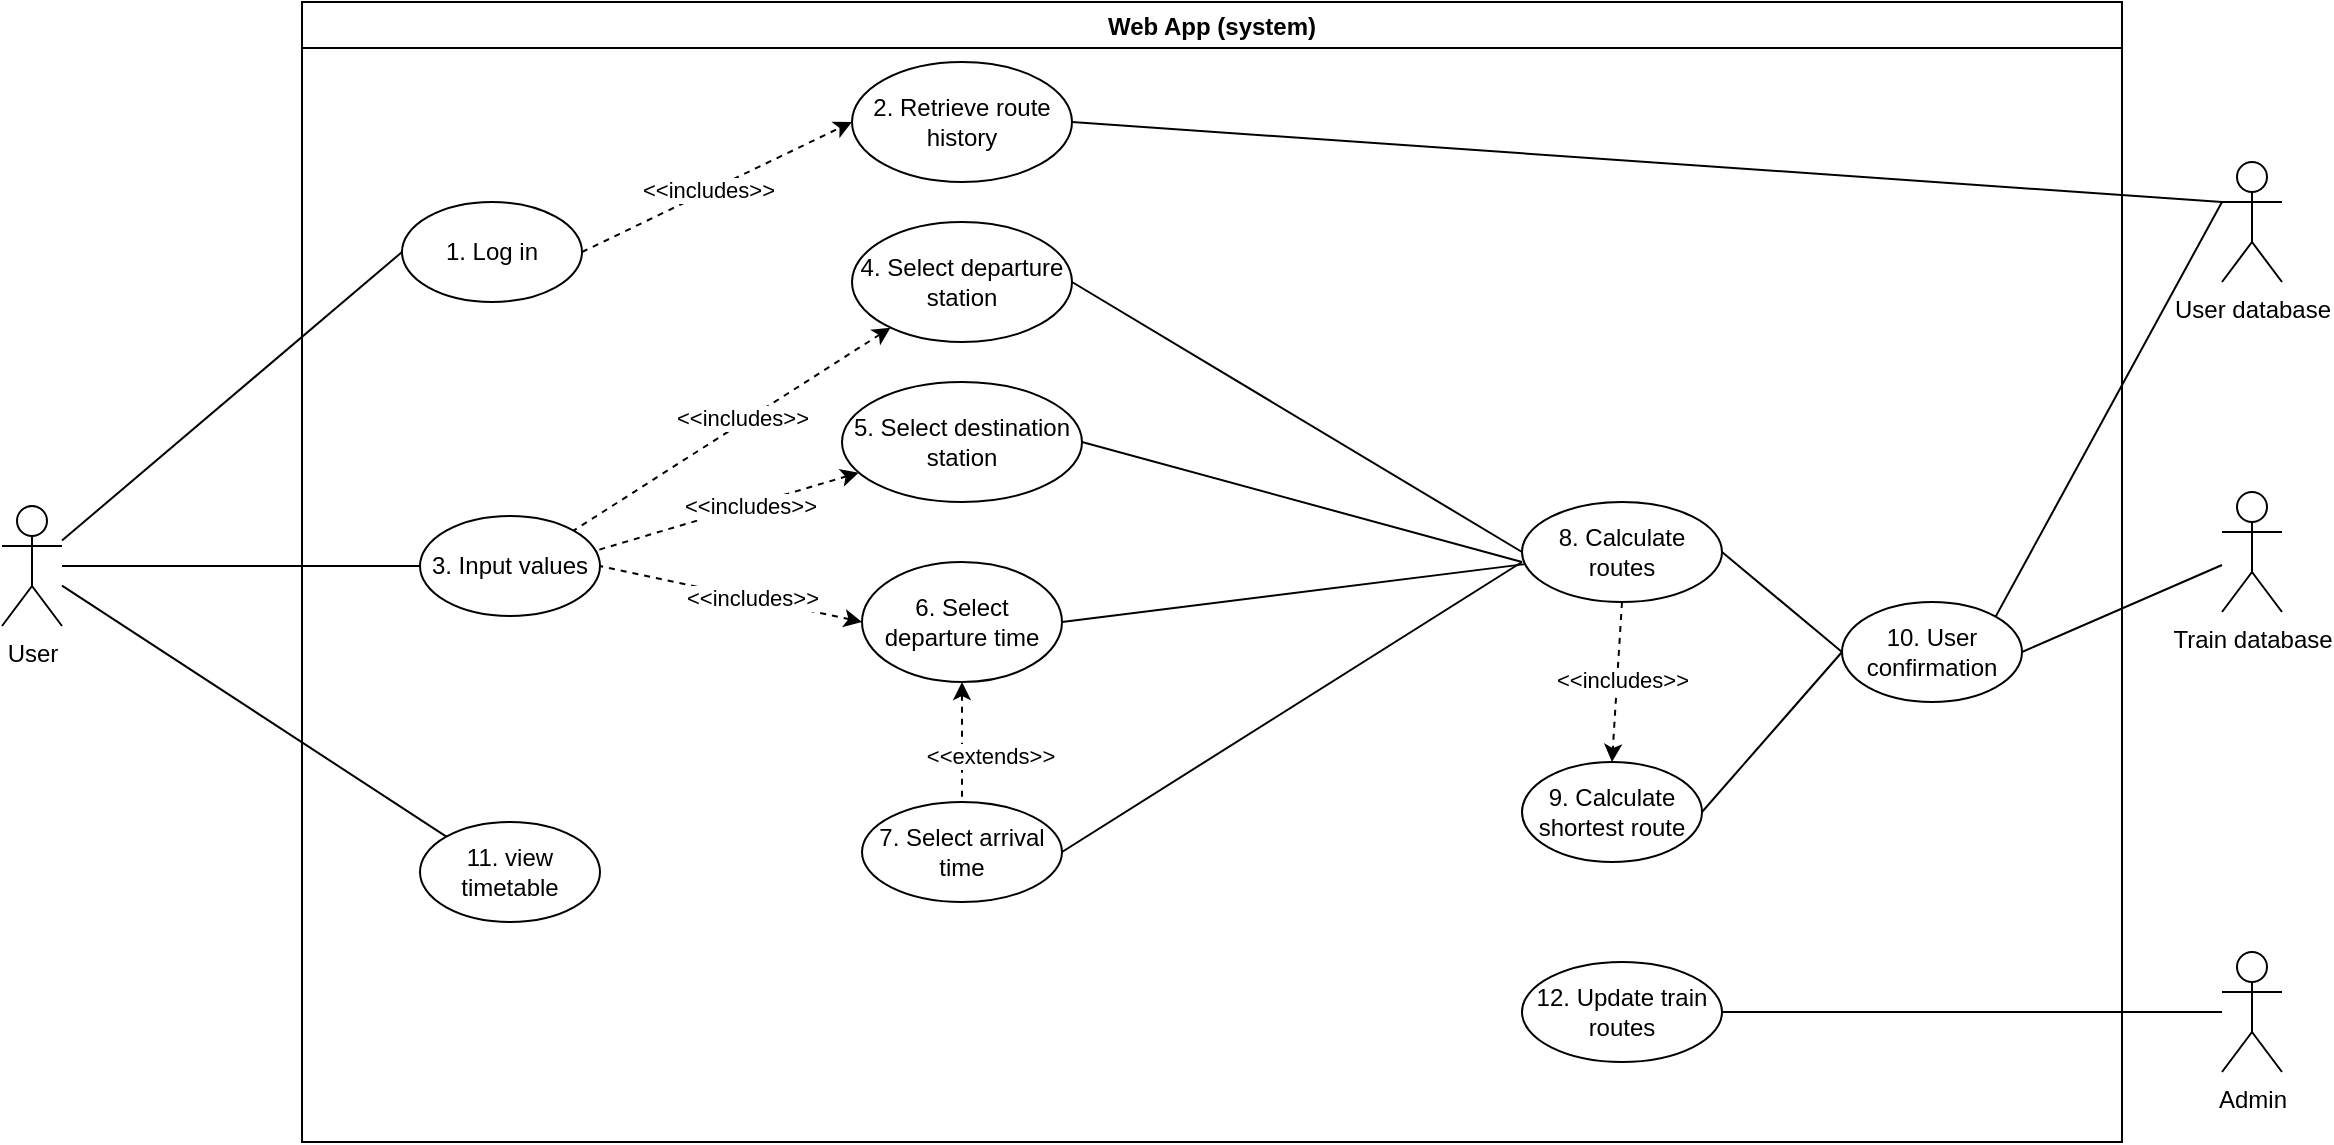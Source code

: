 <mxfile version="20.2.3" type="device"><diagram id="QPcff798MvW5rbr_SucS" name="Page-1"><mxGraphModel dx="1253" dy="555" grid="1" gridSize="10" guides="1" tooltips="1" connect="1" arrows="1" fold="1" page="1" pageScale="1" pageWidth="850" pageHeight="1100" math="0" shadow="0"><root><mxCell id="0"/><mxCell id="1" parent="0"/><mxCell id="PfDyqxdZ0QJ2J-lX5E-r-2" value="Web App (system)" style="swimlane;fillColor=#FFFFFF;startSize=23;" parent="1" vertex="1"><mxGeometry x="230" width="910" height="570" as="geometry"/></mxCell><mxCell id="PfDyqxdZ0QJ2J-lX5E-r-5" value="3. Input values" style="ellipse;whiteSpace=wrap;html=1;fillColor=#FFFFFF;" parent="PfDyqxdZ0QJ2J-lX5E-r-2" vertex="1"><mxGeometry x="59" y="257" width="90" height="50" as="geometry"/></mxCell><mxCell id="PfDyqxdZ0QJ2J-lX5E-r-10" style="rounded=0;orthogonalLoop=1;jettySize=auto;html=1;entryX=1;entryY=0;entryDx=0;entryDy=0;dashed=1;startArrow=classic;startFill=1;endArrow=none;endFill=0;" parent="PfDyqxdZ0QJ2J-lX5E-r-2" source="PfDyqxdZ0QJ2J-lX5E-r-7" target="PfDyqxdZ0QJ2J-lX5E-r-5" edge="1"><mxGeometry relative="1" as="geometry"/></mxCell><mxCell id="PfDyqxdZ0QJ2J-lX5E-r-18" value="&amp;lt;&amp;lt;includes&amp;gt;&amp;gt;" style="edgeLabel;html=1;align=center;verticalAlign=middle;resizable=0;points=[];" parent="PfDyqxdZ0QJ2J-lX5E-r-10" vertex="1" connectable="0"><mxGeometry x="-0.163" y="-1" relative="1" as="geometry"><mxPoint x="-7" y="3" as="offset"/></mxGeometry></mxCell><mxCell id="lpAaE7tibvODPmkjJrSN-9" style="edgeStyle=none;rounded=0;orthogonalLoop=1;jettySize=auto;html=1;exitX=1;exitY=0.5;exitDx=0;exitDy=0;entryX=0;entryY=0.5;entryDx=0;entryDy=0;endArrow=none;endFill=0;" parent="PfDyqxdZ0QJ2J-lX5E-r-2" source="PfDyqxdZ0QJ2J-lX5E-r-7" target="ZMPhUWTTXAQg3SDlFdY3-1" edge="1"><mxGeometry relative="1" as="geometry"/></mxCell><mxCell id="PfDyqxdZ0QJ2J-lX5E-r-7" value="4. Select departure station" style="ellipse;whiteSpace=wrap;html=1;fillColor=#FFFFFF;" parent="PfDyqxdZ0QJ2J-lX5E-r-2" vertex="1"><mxGeometry x="275" y="110" width="110" height="60" as="geometry"/></mxCell><mxCell id="PfDyqxdZ0QJ2J-lX5E-r-14" style="edgeStyle=none;rounded=0;orthogonalLoop=1;jettySize=auto;html=1;entryX=0.989;entryY=0.34;entryDx=0;entryDy=0;dashed=1;startArrow=classic;startFill=1;endArrow=none;endFill=0;entryPerimeter=0;" parent="PfDyqxdZ0QJ2J-lX5E-r-2" source="PfDyqxdZ0QJ2J-lX5E-r-8" target="PfDyqxdZ0QJ2J-lX5E-r-5" edge="1"><mxGeometry relative="1" as="geometry"/></mxCell><mxCell id="PfDyqxdZ0QJ2J-lX5E-r-19" value="&amp;lt;&amp;lt;includes&amp;gt;&amp;gt;" style="edgeLabel;html=1;align=center;verticalAlign=middle;resizable=0;points=[];" parent="PfDyqxdZ0QJ2J-lX5E-r-14" vertex="1" connectable="0"><mxGeometry x="-0.153" relative="1" as="geometry"><mxPoint as="offset"/></mxGeometry></mxCell><mxCell id="PfDyqxdZ0QJ2J-lX5E-r-8" value="5. Select destination station" style="ellipse;whiteSpace=wrap;html=1;fillColor=#FFFFFF;" parent="PfDyqxdZ0QJ2J-lX5E-r-2" vertex="1"><mxGeometry x="270" y="190" width="120" height="60" as="geometry"/></mxCell><mxCell id="PfDyqxdZ0QJ2J-lX5E-r-9" value="7. Select arrival time" style="ellipse;whiteSpace=wrap;html=1;fillColor=#FFFFFF;" parent="PfDyqxdZ0QJ2J-lX5E-r-2" vertex="1"><mxGeometry x="280" y="400" width="100" height="50" as="geometry"/></mxCell><mxCell id="PfDyqxdZ0QJ2J-lX5E-r-16" value="11. view timetable" style="ellipse;whiteSpace=wrap;html=1;fillColor=#FFFFFF;" parent="PfDyqxdZ0QJ2J-lX5E-r-2" vertex="1"><mxGeometry x="59" y="410" width="90" height="50" as="geometry"/></mxCell><mxCell id="lpAaE7tibvODPmkjJrSN-11" style="edgeStyle=none;rounded=0;orthogonalLoop=1;jettySize=auto;html=1;exitX=1;exitY=0.5;exitDx=0;exitDy=0;endArrow=none;endFill=0;" parent="PfDyqxdZ0QJ2J-lX5E-r-2" source="wVQazrjvnefEUklBIe33-1" target="ZMPhUWTTXAQg3SDlFdY3-1" edge="1"><mxGeometry relative="1" as="geometry"/></mxCell><mxCell id="wVQazrjvnefEUklBIe33-1" value="6. Select departure time" style="ellipse;whiteSpace=wrap;html=1;fillColor=#FFFFFF;" parent="PfDyqxdZ0QJ2J-lX5E-r-2" vertex="1"><mxGeometry x="280" y="280" width="100" height="60" as="geometry"/></mxCell><mxCell id="ZMPhUWTTXAQg3SDlFdY3-1" value="8. Calculate routes" style="ellipse;whiteSpace=wrap;html=1;fillColor=#FFFFFF;" parent="PfDyqxdZ0QJ2J-lX5E-r-2" vertex="1"><mxGeometry x="610" y="250" width="100" height="50" as="geometry"/></mxCell><mxCell id="G7bDlfFqFobc1kdaeVT6-16" style="rounded=0;orthogonalLoop=1;jettySize=auto;html=1;exitX=1;exitY=0.5;exitDx=0;exitDy=0;entryX=0;entryY=0.5;entryDx=0;entryDy=0;endArrow=classic;endFill=1;strokeColor=#000000;dashed=1;startArrow=none;startFill=0;" parent="PfDyqxdZ0QJ2J-lX5E-r-2" source="G7bDlfFqFobc1kdaeVT6-12" target="G7bDlfFqFobc1kdaeVT6-13" edge="1"><mxGeometry relative="1" as="geometry"/></mxCell><mxCell id="H4WUFloF1m6C__-8qM62-1" value="&amp;lt;&amp;lt;includes&amp;gt;&amp;gt;" style="edgeLabel;html=1;align=center;verticalAlign=middle;resizable=0;points=[];" vertex="1" connectable="0" parent="G7bDlfFqFobc1kdaeVT6-16"><mxGeometry x="0.192" relative="1" as="geometry"><mxPoint x="-18" y="8" as="offset"/></mxGeometry></mxCell><mxCell id="G7bDlfFqFobc1kdaeVT6-12" value="1. Log in" style="ellipse;whiteSpace=wrap;html=1;fillColor=#FFFFFF;" parent="PfDyqxdZ0QJ2J-lX5E-r-2" vertex="1"><mxGeometry x="50" y="100" width="90" height="50" as="geometry"/></mxCell><mxCell id="G7bDlfFqFobc1kdaeVT6-13" value="2. Retrieve route history" style="ellipse;whiteSpace=wrap;html=1;fillColor=#FFFFFF;" parent="PfDyqxdZ0QJ2J-lX5E-r-2" vertex="1"><mxGeometry x="275" y="30" width="110" height="60" as="geometry"/></mxCell><mxCell id="61ep2OrUPHsLJaAn-z7L-3" value="9. Calculate shortest route" style="ellipse;whiteSpace=wrap;html=1;fillColor=#FFFFFF;" parent="PfDyqxdZ0QJ2J-lX5E-r-2" vertex="1"><mxGeometry x="610" y="380" width="90" height="50" as="geometry"/></mxCell><mxCell id="61ep2OrUPHsLJaAn-z7L-4" style="edgeStyle=none;rounded=0;orthogonalLoop=1;jettySize=auto;html=1;dashed=1;endArrow=classic;endFill=1;startArrow=none;startFill=0;exitX=0.5;exitY=1;exitDx=0;exitDy=0;entryX=0.5;entryY=0;entryDx=0;entryDy=0;" parent="PfDyqxdZ0QJ2J-lX5E-r-2" source="ZMPhUWTTXAQg3SDlFdY3-1" target="61ep2OrUPHsLJaAn-z7L-3" edge="1"><mxGeometry relative="1" as="geometry"><mxPoint x="640" y="320" as="sourcePoint"/><mxPoint x="410" y="441" as="targetPoint"/></mxGeometry></mxCell><mxCell id="61ep2OrUPHsLJaAn-z7L-5" value="&amp;lt;&amp;lt;includes&amp;gt;&amp;gt;" style="edgeLabel;html=1;align=center;verticalAlign=middle;resizable=0;points=[];" parent="61ep2OrUPHsLJaAn-z7L-4" vertex="1" connectable="0"><mxGeometry x="0.159" y="2" relative="1" as="geometry"><mxPoint x="1" y="-8" as="offset"/></mxGeometry></mxCell><mxCell id="61ep2OrUPHsLJaAn-z7L-9" value="12. Update train routes" style="ellipse;whiteSpace=wrap;html=1;fillColor=#FFFFFF;" parent="PfDyqxdZ0QJ2J-lX5E-r-2" vertex="1"><mxGeometry x="610" y="480" width="100" height="50" as="geometry"/></mxCell><mxCell id="lpAaE7tibvODPmkjJrSN-1" value="10. User confirmation" style="ellipse;whiteSpace=wrap;html=1;fillColor=#FFFFFF;" parent="PfDyqxdZ0QJ2J-lX5E-r-2" vertex="1"><mxGeometry x="770" y="300" width="90" height="50" as="geometry"/></mxCell><mxCell id="G7bDlfFqFobc1kdaeVT6-11" style="rounded=0;orthogonalLoop=1;jettySize=auto;html=1;exitX=1;exitY=0.5;exitDx=0;exitDy=0;endArrow=none;endFill=0;strokeColor=#000000;entryX=0;entryY=0.5;entryDx=0;entryDy=0;" parent="PfDyqxdZ0QJ2J-lX5E-r-2" source="ZMPhUWTTXAQg3SDlFdY3-1" target="lpAaE7tibvODPmkjJrSN-1" edge="1"><mxGeometry relative="1" as="geometry"/></mxCell><mxCell id="61ep2OrUPHsLJaAn-z7L-7" style="rounded=0;orthogonalLoop=1;jettySize=auto;html=1;exitX=1;exitY=0.5;exitDx=0;exitDy=0;entryX=0;entryY=0.5;entryDx=0;entryDy=0;endArrow=none;endFill=0;" parent="PfDyqxdZ0QJ2J-lX5E-r-2" source="61ep2OrUPHsLJaAn-z7L-3" target="lpAaE7tibvODPmkjJrSN-1" edge="1"><mxGeometry relative="1" as="geometry"/></mxCell><mxCell id="lpAaE7tibvODPmkjJrSN-4" style="edgeStyle=none;rounded=0;orthogonalLoop=1;jettySize=auto;html=1;dashed=1;endArrow=none;endFill=0;startArrow=classic;startFill=1;exitX=0.5;exitY=1;exitDx=0;exitDy=0;" parent="PfDyqxdZ0QJ2J-lX5E-r-2" source="wVQazrjvnefEUklBIe33-1" target="PfDyqxdZ0QJ2J-lX5E-r-9" edge="1"><mxGeometry relative="1" as="geometry"><mxPoint x="620" y="285" as="sourcePoint"/><mxPoint x="390" y="406" as="targetPoint"/></mxGeometry></mxCell><mxCell id="lpAaE7tibvODPmkjJrSN-5" value="&amp;lt;&amp;lt;extends&amp;gt;&amp;gt;" style="edgeLabel;html=1;align=center;verticalAlign=middle;resizable=0;points=[];" parent="lpAaE7tibvODPmkjJrSN-4" vertex="1" connectable="0"><mxGeometry x="0.159" y="2" relative="1" as="geometry"><mxPoint x="12" y="2" as="offset"/></mxGeometry></mxCell><mxCell id="lpAaE7tibvODPmkjJrSN-7" style="edgeStyle=none;rounded=0;orthogonalLoop=1;jettySize=auto;html=1;entryX=1;entryY=0.5;entryDx=0;entryDy=0;dashed=1;startArrow=classic;startFill=1;endArrow=none;endFill=0;exitX=0;exitY=0.5;exitDx=0;exitDy=0;" parent="PfDyqxdZ0QJ2J-lX5E-r-2" source="wVQazrjvnefEUklBIe33-1" target="PfDyqxdZ0QJ2J-lX5E-r-5" edge="1"><mxGeometry relative="1" as="geometry"><mxPoint x="288.475" y="245.372" as="sourcePoint"/><mxPoint x="158.01" y="284" as="targetPoint"/></mxGeometry></mxCell><mxCell id="lpAaE7tibvODPmkjJrSN-8" value="&amp;lt;&amp;lt;includes&amp;gt;&amp;gt;" style="edgeLabel;html=1;align=center;verticalAlign=middle;resizable=0;points=[];" parent="lpAaE7tibvODPmkjJrSN-7" vertex="1" connectable="0"><mxGeometry x="-0.153" relative="1" as="geometry"><mxPoint as="offset"/></mxGeometry></mxCell><mxCell id="PfDyqxdZ0QJ2J-lX5E-r-13" style="rounded=0;orthogonalLoop=1;jettySize=auto;html=1;entryX=0;entryY=0.5;entryDx=0;entryDy=0;endArrow=none;endFill=0;" parent="1" source="PfDyqxdZ0QJ2J-lX5E-r-3" target="PfDyqxdZ0QJ2J-lX5E-r-5" edge="1"><mxGeometry relative="1" as="geometry"/></mxCell><mxCell id="PfDyqxdZ0QJ2J-lX5E-r-17" style="edgeStyle=none;rounded=0;orthogonalLoop=1;jettySize=auto;html=1;entryX=0;entryY=0;entryDx=0;entryDy=0;endArrow=none;endFill=0;" parent="1" source="PfDyqxdZ0QJ2J-lX5E-r-3" target="PfDyqxdZ0QJ2J-lX5E-r-16" edge="1"><mxGeometry relative="1" as="geometry"/></mxCell><mxCell id="H4WUFloF1m6C__-8qM62-2" style="rounded=0;orthogonalLoop=1;jettySize=auto;html=1;entryX=0;entryY=0.5;entryDx=0;entryDy=0;startArrow=none;startFill=0;endArrow=none;endFill=0;" edge="1" parent="1" source="PfDyqxdZ0QJ2J-lX5E-r-3" target="G7bDlfFqFobc1kdaeVT6-12"><mxGeometry relative="1" as="geometry"/></mxCell><mxCell id="PfDyqxdZ0QJ2J-lX5E-r-3" value="User" style="shape=umlActor;verticalLabelPosition=bottom;verticalAlign=top;html=1;outlineConnect=0;fillColor=#FFFFFF;" parent="1" vertex="1"><mxGeometry x="80" y="252" width="30" height="60" as="geometry"/></mxCell><mxCell id="G7bDlfFqFobc1kdaeVT6-1" value="Train database" style="shape=umlActor;verticalLabelPosition=bottom;verticalAlign=top;html=1;outlineConnect=0;fillColor=#FFFFFF;" parent="1" vertex="1"><mxGeometry x="1190" y="245" width="30" height="60" as="geometry"/></mxCell><mxCell id="G7bDlfFqFobc1kdaeVT6-24" value="User database" style="shape=umlActor;verticalLabelPosition=bottom;verticalAlign=top;html=1;outlineConnect=0;fillColor=#FFFFFF;" parent="1" vertex="1"><mxGeometry x="1190" y="80" width="30" height="60" as="geometry"/></mxCell><mxCell id="G7bDlfFqFobc1kdaeVT6-28" style="edgeStyle=none;rounded=0;orthogonalLoop=1;jettySize=auto;html=1;exitX=1;exitY=0.5;exitDx=0;exitDy=0;entryX=0;entryY=0.333;entryDx=0;entryDy=0;entryPerimeter=0;endArrow=none;endFill=0;strokeColor=#000000;" parent="1" source="G7bDlfFqFobc1kdaeVT6-13" target="G7bDlfFqFobc1kdaeVT6-24" edge="1"><mxGeometry relative="1" as="geometry"/></mxCell><mxCell id="61ep2OrUPHsLJaAn-z7L-8" value="Admin" style="shape=umlActor;verticalLabelPosition=bottom;verticalAlign=top;html=1;outlineConnect=0;fillColor=#FFFFFF;" parent="1" vertex="1"><mxGeometry x="1190" y="475" width="30" height="60" as="geometry"/></mxCell><mxCell id="61ep2OrUPHsLJaAn-z7L-10" style="edgeStyle=none;rounded=0;orthogonalLoop=1;jettySize=auto;html=1;exitX=1;exitY=0.5;exitDx=0;exitDy=0;endArrow=none;endFill=0;" parent="1" source="61ep2OrUPHsLJaAn-z7L-9" target="61ep2OrUPHsLJaAn-z7L-8" edge="1"><mxGeometry relative="1" as="geometry"/></mxCell><mxCell id="lpAaE7tibvODPmkjJrSN-2" style="rounded=0;orthogonalLoop=1;jettySize=auto;html=1;exitX=1;exitY=0.5;exitDx=0;exitDy=0;endArrow=none;endFill=0;" parent="1" source="lpAaE7tibvODPmkjJrSN-1" target="G7bDlfFqFobc1kdaeVT6-1" edge="1"><mxGeometry relative="1" as="geometry"/></mxCell><mxCell id="lpAaE7tibvODPmkjJrSN-3" style="edgeStyle=none;rounded=0;orthogonalLoop=1;jettySize=auto;html=1;exitX=1;exitY=0;exitDx=0;exitDy=0;endArrow=none;endFill=0;entryX=0;entryY=0.333;entryDx=0;entryDy=0;entryPerimeter=0;" parent="1" source="lpAaE7tibvODPmkjJrSN-1" target="G7bDlfFqFobc1kdaeVT6-24" edge="1"><mxGeometry relative="1" as="geometry"/></mxCell><mxCell id="lpAaE7tibvODPmkjJrSN-10" style="edgeStyle=none;rounded=0;orthogonalLoop=1;jettySize=auto;html=1;exitX=1;exitY=0.5;exitDx=0;exitDy=0;endArrow=none;endFill=0;" parent="1" source="PfDyqxdZ0QJ2J-lX5E-r-8" edge="1"><mxGeometry relative="1" as="geometry"><mxPoint x="840" y="280" as="targetPoint"/></mxGeometry></mxCell><mxCell id="lpAaE7tibvODPmkjJrSN-12" style="edgeStyle=none;rounded=0;orthogonalLoop=1;jettySize=auto;html=1;exitX=1;exitY=0.5;exitDx=0;exitDy=0;endArrow=none;endFill=0;" parent="1" source="PfDyqxdZ0QJ2J-lX5E-r-9" edge="1"><mxGeometry relative="1" as="geometry"><mxPoint x="840" y="280" as="targetPoint"/></mxGeometry></mxCell></root></mxGraphModel></diagram></mxfile>